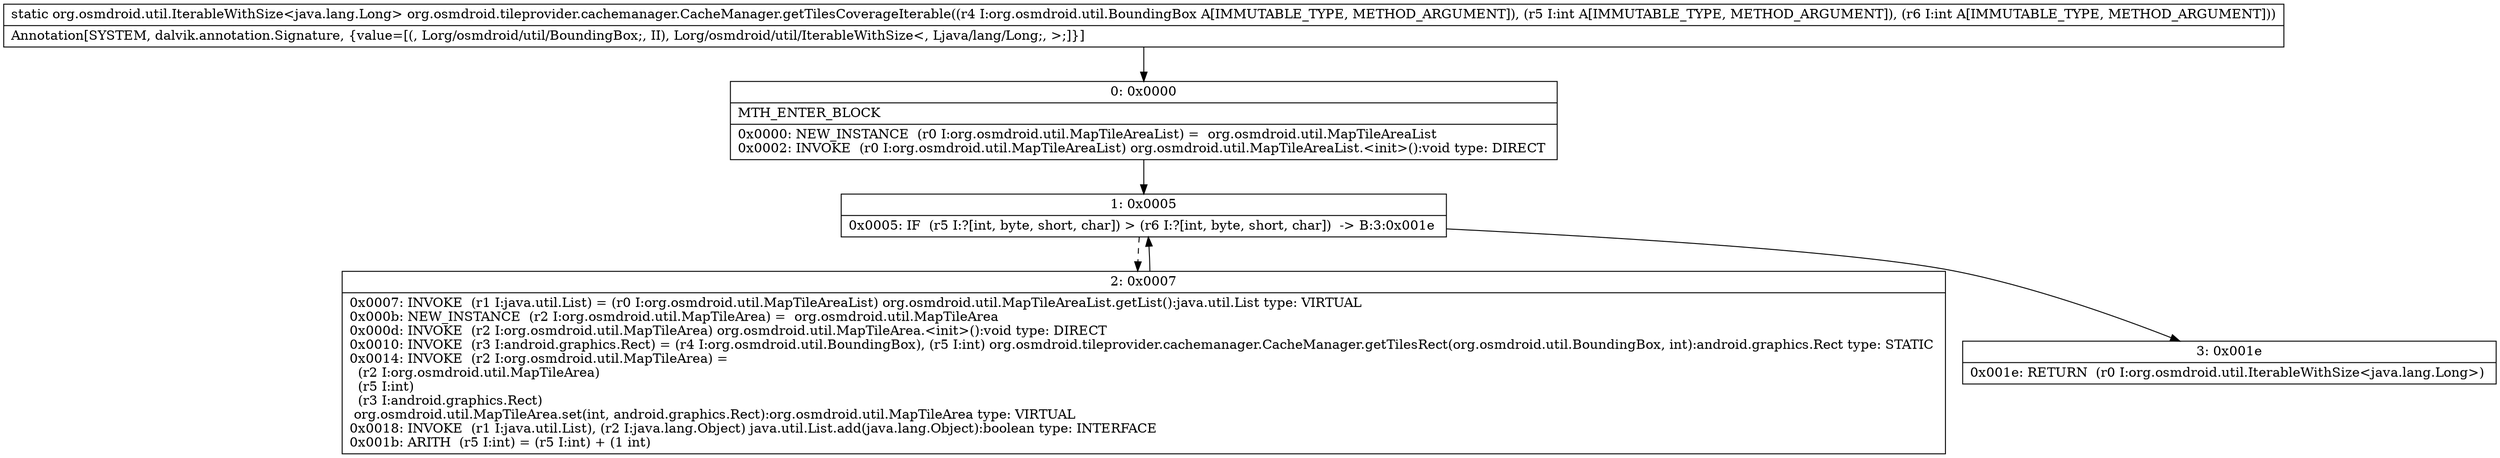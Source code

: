 digraph "CFG fororg.osmdroid.tileprovider.cachemanager.CacheManager.getTilesCoverageIterable(Lorg\/osmdroid\/util\/BoundingBox;II)Lorg\/osmdroid\/util\/IterableWithSize;" {
Node_0 [shape=record,label="{0\:\ 0x0000|MTH_ENTER_BLOCK\l|0x0000: NEW_INSTANCE  (r0 I:org.osmdroid.util.MapTileAreaList) =  org.osmdroid.util.MapTileAreaList \l0x0002: INVOKE  (r0 I:org.osmdroid.util.MapTileAreaList) org.osmdroid.util.MapTileAreaList.\<init\>():void type: DIRECT \l}"];
Node_1 [shape=record,label="{1\:\ 0x0005|0x0005: IF  (r5 I:?[int, byte, short, char]) \> (r6 I:?[int, byte, short, char])  \-\> B:3:0x001e \l}"];
Node_2 [shape=record,label="{2\:\ 0x0007|0x0007: INVOKE  (r1 I:java.util.List) = (r0 I:org.osmdroid.util.MapTileAreaList) org.osmdroid.util.MapTileAreaList.getList():java.util.List type: VIRTUAL \l0x000b: NEW_INSTANCE  (r2 I:org.osmdroid.util.MapTileArea) =  org.osmdroid.util.MapTileArea \l0x000d: INVOKE  (r2 I:org.osmdroid.util.MapTileArea) org.osmdroid.util.MapTileArea.\<init\>():void type: DIRECT \l0x0010: INVOKE  (r3 I:android.graphics.Rect) = (r4 I:org.osmdroid.util.BoundingBox), (r5 I:int) org.osmdroid.tileprovider.cachemanager.CacheManager.getTilesRect(org.osmdroid.util.BoundingBox, int):android.graphics.Rect type: STATIC \l0x0014: INVOKE  (r2 I:org.osmdroid.util.MapTileArea) = \l  (r2 I:org.osmdroid.util.MapTileArea)\l  (r5 I:int)\l  (r3 I:android.graphics.Rect)\l org.osmdroid.util.MapTileArea.set(int, android.graphics.Rect):org.osmdroid.util.MapTileArea type: VIRTUAL \l0x0018: INVOKE  (r1 I:java.util.List), (r2 I:java.lang.Object) java.util.List.add(java.lang.Object):boolean type: INTERFACE \l0x001b: ARITH  (r5 I:int) = (r5 I:int) + (1 int) \l}"];
Node_3 [shape=record,label="{3\:\ 0x001e|0x001e: RETURN  (r0 I:org.osmdroid.util.IterableWithSize\<java.lang.Long\>) \l}"];
MethodNode[shape=record,label="{static org.osmdroid.util.IterableWithSize\<java.lang.Long\> org.osmdroid.tileprovider.cachemanager.CacheManager.getTilesCoverageIterable((r4 I:org.osmdroid.util.BoundingBox A[IMMUTABLE_TYPE, METHOD_ARGUMENT]), (r5 I:int A[IMMUTABLE_TYPE, METHOD_ARGUMENT]), (r6 I:int A[IMMUTABLE_TYPE, METHOD_ARGUMENT]))  | Annotation[SYSTEM, dalvik.annotation.Signature, \{value=[(, Lorg\/osmdroid\/util\/BoundingBox;, II), Lorg\/osmdroid\/util\/IterableWithSize\<, Ljava\/lang\/Long;, \>;]\}]\l}"];
MethodNode -> Node_0;
Node_0 -> Node_1;
Node_1 -> Node_2[style=dashed];
Node_1 -> Node_3;
Node_2 -> Node_1;
}

